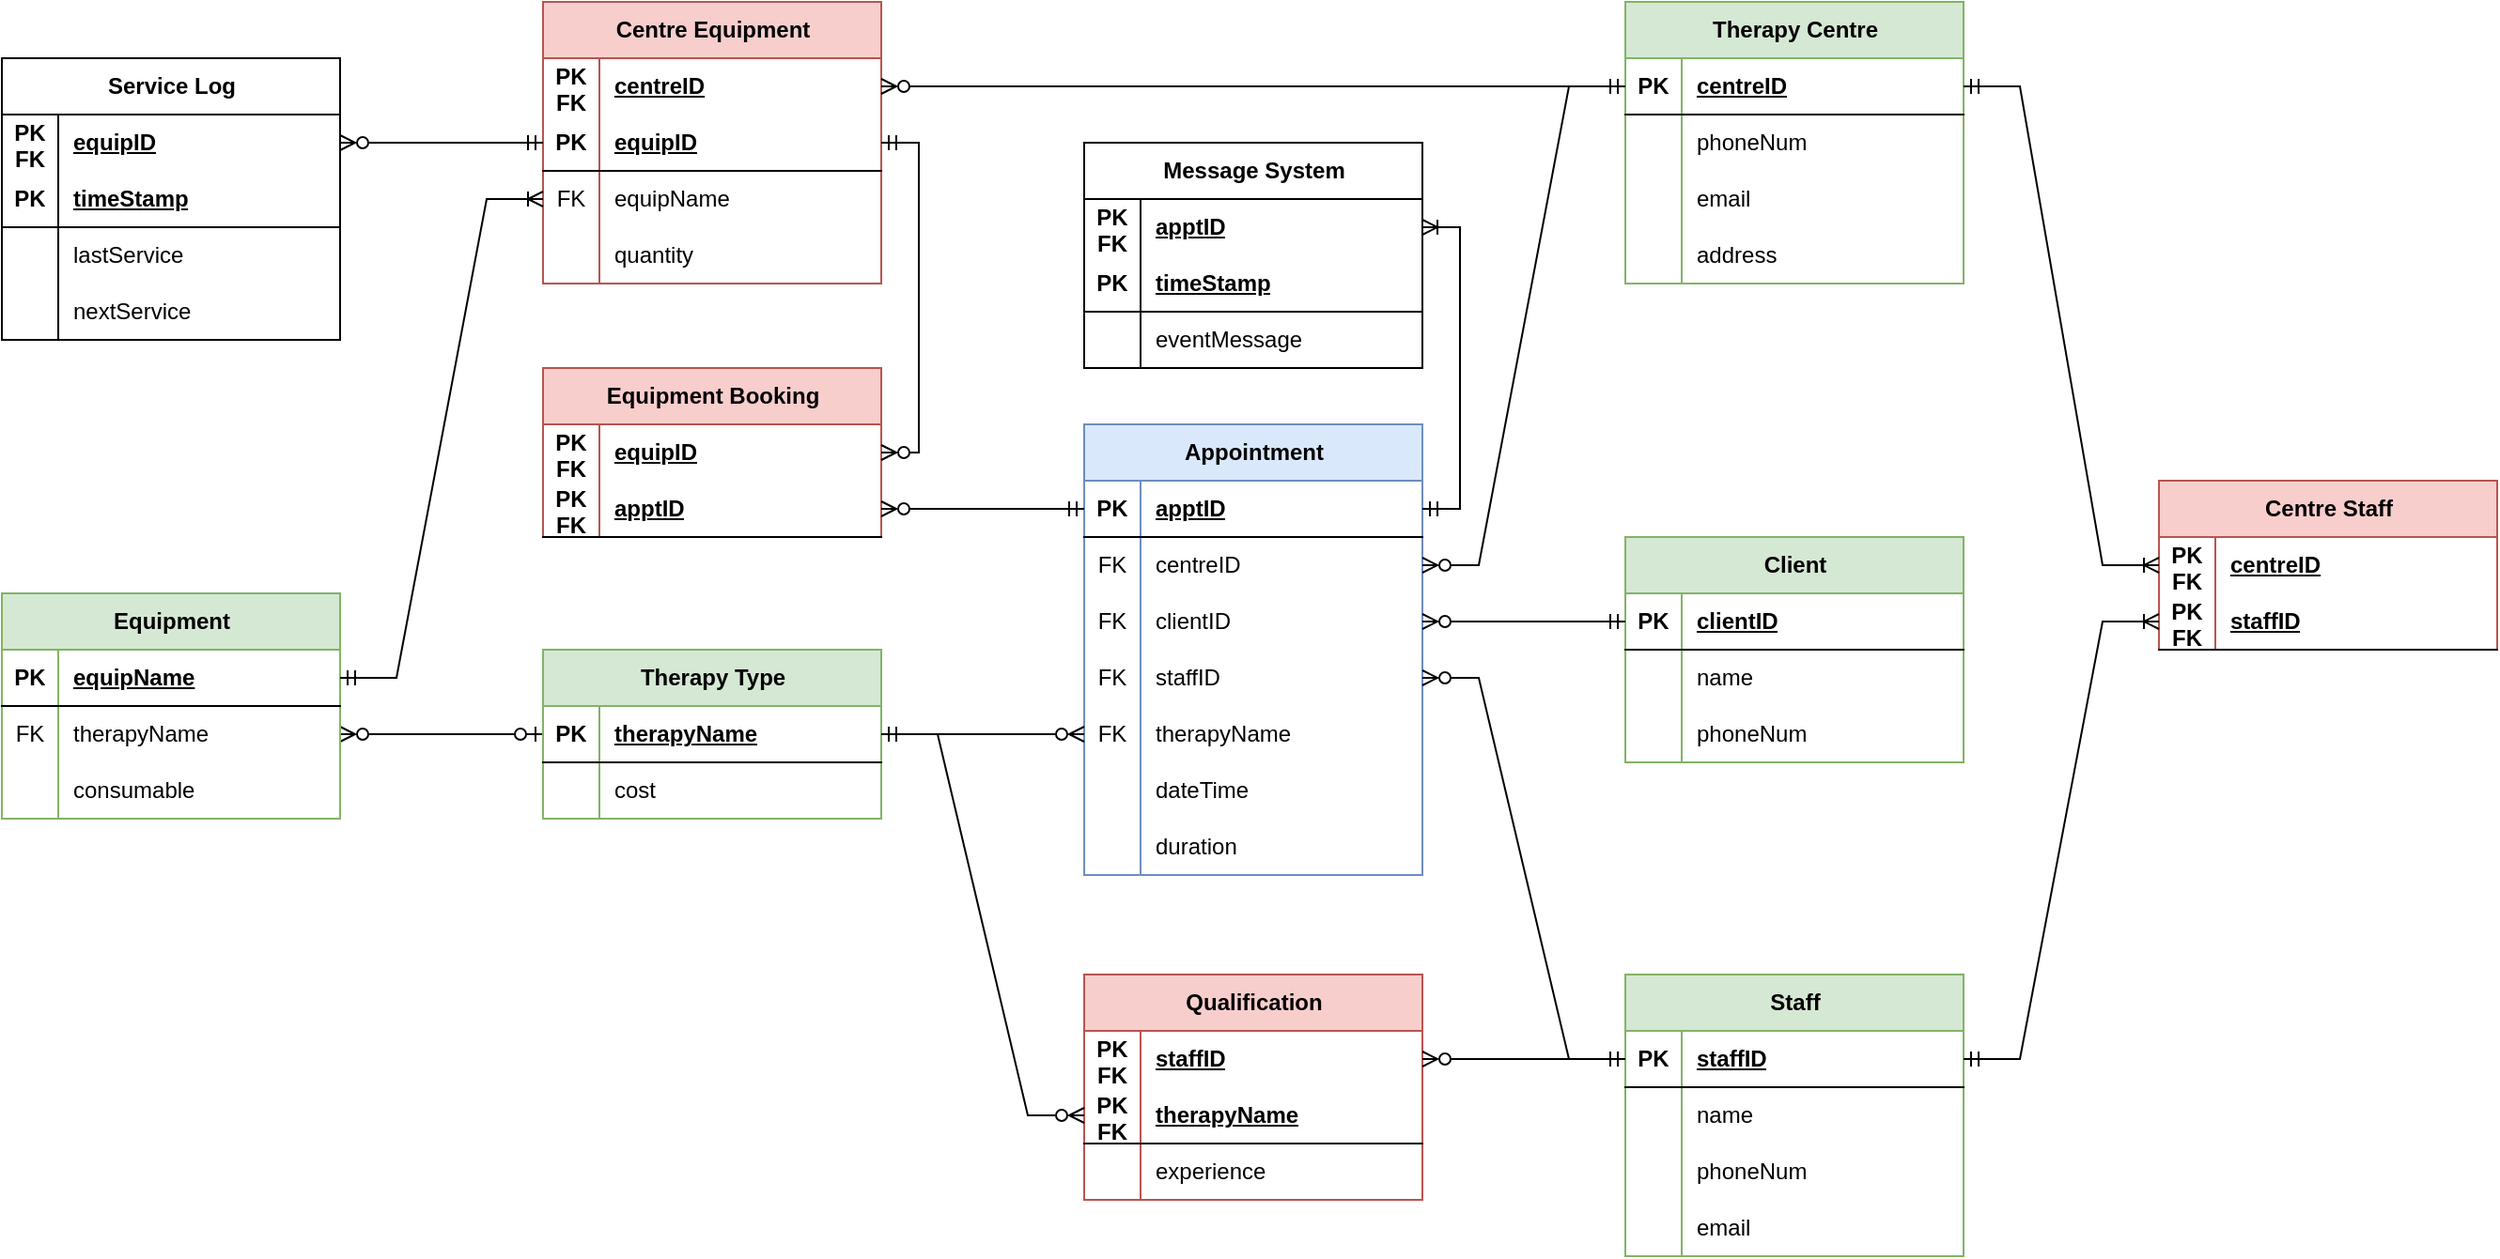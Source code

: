 <mxfile version="24.2.5" type="github">
  <diagram name="Page-1" id="SzYmY_o3JVneql085Cdd">
    <mxGraphModel dx="3156" dy="1548" grid="1" gridSize="36" guides="1" tooltips="1" connect="1" arrows="1" fold="1" page="1" pageScale="1" pageWidth="850" pageHeight="1100" math="0" shadow="0">
      <root>
        <mxCell id="0" />
        <mxCell id="1" parent="0" />
        <mxCell id="EIeVDgx_IAt_xBQd1_0A-1" value="Client" style="shape=table;startSize=30;container=1;collapsible=1;childLayout=tableLayout;fixedRows=1;rowLines=0;fontStyle=1;align=center;resizeLast=1;html=1;fillColor=#d5e8d4;strokeColor=#82b366;" parent="1" vertex="1">
          <mxGeometry x="187" y="396" width="180" height="120" as="geometry" />
        </mxCell>
        <mxCell id="EIeVDgx_IAt_xBQd1_0A-2" value="" style="shape=tableRow;horizontal=0;startSize=0;swimlaneHead=0;swimlaneBody=0;fillColor=none;collapsible=0;dropTarget=0;points=[[0,0.5],[1,0.5]];portConstraint=eastwest;top=0;left=0;right=0;bottom=1;" parent="EIeVDgx_IAt_xBQd1_0A-1" vertex="1">
          <mxGeometry y="30" width="180" height="30" as="geometry" />
        </mxCell>
        <mxCell id="EIeVDgx_IAt_xBQd1_0A-3" value="PK" style="shape=partialRectangle;connectable=0;fillColor=none;top=0;left=0;bottom=0;right=0;fontStyle=1;overflow=hidden;whiteSpace=wrap;html=1;" parent="EIeVDgx_IAt_xBQd1_0A-2" vertex="1">
          <mxGeometry width="30" height="30" as="geometry">
            <mxRectangle width="30" height="30" as="alternateBounds" />
          </mxGeometry>
        </mxCell>
        <mxCell id="EIeVDgx_IAt_xBQd1_0A-4" value="clientID" style="shape=partialRectangle;connectable=0;fillColor=none;top=0;left=0;bottom=0;right=0;align=left;spacingLeft=6;fontStyle=5;overflow=hidden;whiteSpace=wrap;html=1;" parent="EIeVDgx_IAt_xBQd1_0A-2" vertex="1">
          <mxGeometry x="30" width="150" height="30" as="geometry">
            <mxRectangle width="150" height="30" as="alternateBounds" />
          </mxGeometry>
        </mxCell>
        <mxCell id="EIeVDgx_IAt_xBQd1_0A-5" value="" style="shape=tableRow;horizontal=0;startSize=0;swimlaneHead=0;swimlaneBody=0;fillColor=none;collapsible=0;dropTarget=0;points=[[0,0.5],[1,0.5]];portConstraint=eastwest;top=0;left=0;right=0;bottom=0;" parent="EIeVDgx_IAt_xBQd1_0A-1" vertex="1">
          <mxGeometry y="60" width="180" height="30" as="geometry" />
        </mxCell>
        <mxCell id="EIeVDgx_IAt_xBQd1_0A-6" value="" style="shape=partialRectangle;connectable=0;fillColor=none;top=0;left=0;bottom=0;right=0;editable=1;overflow=hidden;whiteSpace=wrap;html=1;" parent="EIeVDgx_IAt_xBQd1_0A-5" vertex="1">
          <mxGeometry width="30" height="30" as="geometry">
            <mxRectangle width="30" height="30" as="alternateBounds" />
          </mxGeometry>
        </mxCell>
        <mxCell id="EIeVDgx_IAt_xBQd1_0A-7" value="name" style="shape=partialRectangle;connectable=0;fillColor=none;top=0;left=0;bottom=0;right=0;align=left;spacingLeft=6;overflow=hidden;whiteSpace=wrap;html=1;" parent="EIeVDgx_IAt_xBQd1_0A-5" vertex="1">
          <mxGeometry x="30" width="150" height="30" as="geometry">
            <mxRectangle width="150" height="30" as="alternateBounds" />
          </mxGeometry>
        </mxCell>
        <mxCell id="EIeVDgx_IAt_xBQd1_0A-8" value="" style="shape=tableRow;horizontal=0;startSize=0;swimlaneHead=0;swimlaneBody=0;fillColor=none;collapsible=0;dropTarget=0;points=[[0,0.5],[1,0.5]];portConstraint=eastwest;top=0;left=0;right=0;bottom=0;" parent="EIeVDgx_IAt_xBQd1_0A-1" vertex="1">
          <mxGeometry y="90" width="180" height="30" as="geometry" />
        </mxCell>
        <mxCell id="EIeVDgx_IAt_xBQd1_0A-9" value="" style="shape=partialRectangle;connectable=0;fillColor=none;top=0;left=0;bottom=0;right=0;editable=1;overflow=hidden;whiteSpace=wrap;html=1;" parent="EIeVDgx_IAt_xBQd1_0A-8" vertex="1">
          <mxGeometry width="30" height="30" as="geometry">
            <mxRectangle width="30" height="30" as="alternateBounds" />
          </mxGeometry>
        </mxCell>
        <mxCell id="EIeVDgx_IAt_xBQd1_0A-10" value="phoneNum" style="shape=partialRectangle;connectable=0;fillColor=none;top=0;left=0;bottom=0;right=0;align=left;spacingLeft=6;overflow=hidden;whiteSpace=wrap;html=1;" parent="EIeVDgx_IAt_xBQd1_0A-8" vertex="1">
          <mxGeometry x="30" width="150" height="30" as="geometry">
            <mxRectangle width="150" height="30" as="alternateBounds" />
          </mxGeometry>
        </mxCell>
        <mxCell id="EIeVDgx_IAt_xBQd1_0A-15" value="Staff" style="shape=table;startSize=30;container=1;collapsible=1;childLayout=tableLayout;fixedRows=1;rowLines=0;fontStyle=1;align=center;resizeLast=1;html=1;fillColor=#d5e8d4;strokeColor=#82b366;" parent="1" vertex="1">
          <mxGeometry x="187" y="629" width="180" height="150" as="geometry" />
        </mxCell>
        <mxCell id="EIeVDgx_IAt_xBQd1_0A-16" value="" style="shape=tableRow;horizontal=0;startSize=0;swimlaneHead=0;swimlaneBody=0;fillColor=none;collapsible=0;dropTarget=0;points=[[0,0.5],[1,0.5]];portConstraint=eastwest;top=0;left=0;right=0;bottom=1;" parent="EIeVDgx_IAt_xBQd1_0A-15" vertex="1">
          <mxGeometry y="30" width="180" height="30" as="geometry" />
        </mxCell>
        <mxCell id="EIeVDgx_IAt_xBQd1_0A-17" value="PK" style="shape=partialRectangle;connectable=0;fillColor=none;top=0;left=0;bottom=0;right=0;fontStyle=1;overflow=hidden;whiteSpace=wrap;html=1;" parent="EIeVDgx_IAt_xBQd1_0A-16" vertex="1">
          <mxGeometry width="30" height="30" as="geometry">
            <mxRectangle width="30" height="30" as="alternateBounds" />
          </mxGeometry>
        </mxCell>
        <mxCell id="EIeVDgx_IAt_xBQd1_0A-18" value="staffID" style="shape=partialRectangle;connectable=0;fillColor=none;top=0;left=0;bottom=0;right=0;align=left;spacingLeft=6;fontStyle=5;overflow=hidden;whiteSpace=wrap;html=1;" parent="EIeVDgx_IAt_xBQd1_0A-16" vertex="1">
          <mxGeometry x="30" width="150" height="30" as="geometry">
            <mxRectangle width="150" height="30" as="alternateBounds" />
          </mxGeometry>
        </mxCell>
        <mxCell id="EIeVDgx_IAt_xBQd1_0A-25" value="" style="shape=tableRow;horizontal=0;startSize=0;swimlaneHead=0;swimlaneBody=0;fillColor=none;collapsible=0;dropTarget=0;points=[[0,0.5],[1,0.5]];portConstraint=eastwest;top=0;left=0;right=0;bottom=0;" parent="EIeVDgx_IAt_xBQd1_0A-15" vertex="1">
          <mxGeometry y="60" width="180" height="30" as="geometry" />
        </mxCell>
        <mxCell id="EIeVDgx_IAt_xBQd1_0A-26" value="" style="shape=partialRectangle;connectable=0;fillColor=none;top=0;left=0;bottom=0;right=0;editable=1;overflow=hidden;whiteSpace=wrap;html=1;" parent="EIeVDgx_IAt_xBQd1_0A-25" vertex="1">
          <mxGeometry width="30" height="30" as="geometry">
            <mxRectangle width="30" height="30" as="alternateBounds" />
          </mxGeometry>
        </mxCell>
        <mxCell id="EIeVDgx_IAt_xBQd1_0A-27" value="name" style="shape=partialRectangle;connectable=0;fillColor=none;top=0;left=0;bottom=0;right=0;align=left;spacingLeft=6;overflow=hidden;whiteSpace=wrap;html=1;" parent="EIeVDgx_IAt_xBQd1_0A-25" vertex="1">
          <mxGeometry x="30" width="150" height="30" as="geometry">
            <mxRectangle width="150" height="30" as="alternateBounds" />
          </mxGeometry>
        </mxCell>
        <mxCell id="EIeVDgx_IAt_xBQd1_0A-22" value="" style="shape=tableRow;horizontal=0;startSize=0;swimlaneHead=0;swimlaneBody=0;fillColor=none;collapsible=0;dropTarget=0;points=[[0,0.5],[1,0.5]];portConstraint=eastwest;top=0;left=0;right=0;bottom=0;" parent="EIeVDgx_IAt_xBQd1_0A-15" vertex="1">
          <mxGeometry y="90" width="180" height="30" as="geometry" />
        </mxCell>
        <mxCell id="EIeVDgx_IAt_xBQd1_0A-23" value="" style="shape=partialRectangle;connectable=0;fillColor=none;top=0;left=0;bottom=0;right=0;editable=1;overflow=hidden;whiteSpace=wrap;html=1;" parent="EIeVDgx_IAt_xBQd1_0A-22" vertex="1">
          <mxGeometry width="30" height="30" as="geometry">
            <mxRectangle width="30" height="30" as="alternateBounds" />
          </mxGeometry>
        </mxCell>
        <mxCell id="EIeVDgx_IAt_xBQd1_0A-24" value="phoneNum" style="shape=partialRectangle;connectable=0;fillColor=none;top=0;left=0;bottom=0;right=0;align=left;spacingLeft=6;overflow=hidden;whiteSpace=wrap;html=1;" parent="EIeVDgx_IAt_xBQd1_0A-22" vertex="1">
          <mxGeometry x="30" width="150" height="30" as="geometry">
            <mxRectangle width="150" height="30" as="alternateBounds" />
          </mxGeometry>
        </mxCell>
        <mxCell id="WJDxMMQlA6th05D_4j9t-4" value="" style="shape=tableRow;horizontal=0;startSize=0;swimlaneHead=0;swimlaneBody=0;fillColor=none;collapsible=0;dropTarget=0;points=[[0,0.5],[1,0.5]];portConstraint=eastwest;top=0;left=0;right=0;bottom=0;" vertex="1" parent="EIeVDgx_IAt_xBQd1_0A-15">
          <mxGeometry y="120" width="180" height="30" as="geometry" />
        </mxCell>
        <mxCell id="WJDxMMQlA6th05D_4j9t-5" value="" style="shape=partialRectangle;connectable=0;fillColor=none;top=0;left=0;bottom=0;right=0;editable=1;overflow=hidden;whiteSpace=wrap;html=1;" vertex="1" parent="WJDxMMQlA6th05D_4j9t-4">
          <mxGeometry width="30" height="30" as="geometry">
            <mxRectangle width="30" height="30" as="alternateBounds" />
          </mxGeometry>
        </mxCell>
        <mxCell id="WJDxMMQlA6th05D_4j9t-6" value="email" style="shape=partialRectangle;connectable=0;fillColor=none;top=0;left=0;bottom=0;right=0;align=left;spacingLeft=6;overflow=hidden;whiteSpace=wrap;html=1;" vertex="1" parent="WJDxMMQlA6th05D_4j9t-4">
          <mxGeometry x="30" width="150" height="30" as="geometry">
            <mxRectangle width="150" height="30" as="alternateBounds" />
          </mxGeometry>
        </mxCell>
        <mxCell id="EIeVDgx_IAt_xBQd1_0A-28" value="Therapy Centre" style="shape=table;startSize=30;container=1;collapsible=1;childLayout=tableLayout;fixedRows=1;rowLines=0;fontStyle=1;align=center;resizeLast=1;html=1;fillColor=#d5e8d4;strokeColor=#82b366;" parent="1" vertex="1">
          <mxGeometry x="187" y="111" width="180" height="150" as="geometry" />
        </mxCell>
        <mxCell id="EIeVDgx_IAt_xBQd1_0A-29" value="" style="shape=tableRow;horizontal=0;startSize=0;swimlaneHead=0;swimlaneBody=0;fillColor=none;collapsible=0;dropTarget=0;points=[[0,0.5],[1,0.5]];portConstraint=eastwest;top=0;left=0;right=0;bottom=1;" parent="EIeVDgx_IAt_xBQd1_0A-28" vertex="1">
          <mxGeometry y="30" width="180" height="30" as="geometry" />
        </mxCell>
        <mxCell id="EIeVDgx_IAt_xBQd1_0A-30" value="PK" style="shape=partialRectangle;connectable=0;fillColor=none;top=0;left=0;bottom=0;right=0;fontStyle=1;overflow=hidden;whiteSpace=wrap;html=1;" parent="EIeVDgx_IAt_xBQd1_0A-29" vertex="1">
          <mxGeometry width="30" height="30" as="geometry">
            <mxRectangle width="30" height="30" as="alternateBounds" />
          </mxGeometry>
        </mxCell>
        <mxCell id="EIeVDgx_IAt_xBQd1_0A-31" value="centreID" style="shape=partialRectangle;connectable=0;fillColor=none;top=0;left=0;bottom=0;right=0;align=left;spacingLeft=6;fontStyle=5;overflow=hidden;whiteSpace=wrap;html=1;" parent="EIeVDgx_IAt_xBQd1_0A-29" vertex="1">
          <mxGeometry x="30" width="150" height="30" as="geometry">
            <mxRectangle width="150" height="30" as="alternateBounds" />
          </mxGeometry>
        </mxCell>
        <mxCell id="EIeVDgx_IAt_xBQd1_0A-35" value="" style="shape=tableRow;horizontal=0;startSize=0;swimlaneHead=0;swimlaneBody=0;fillColor=none;collapsible=0;dropTarget=0;points=[[0,0.5],[1,0.5]];portConstraint=eastwest;top=0;left=0;right=0;bottom=0;" parent="EIeVDgx_IAt_xBQd1_0A-28" vertex="1">
          <mxGeometry y="60" width="180" height="30" as="geometry" />
        </mxCell>
        <mxCell id="EIeVDgx_IAt_xBQd1_0A-36" value="" style="shape=partialRectangle;connectable=0;fillColor=none;top=0;left=0;bottom=0;right=0;editable=1;overflow=hidden;whiteSpace=wrap;html=1;" parent="EIeVDgx_IAt_xBQd1_0A-35" vertex="1">
          <mxGeometry width="30" height="30" as="geometry">
            <mxRectangle width="30" height="30" as="alternateBounds" />
          </mxGeometry>
        </mxCell>
        <mxCell id="EIeVDgx_IAt_xBQd1_0A-37" value="phoneNum" style="shape=partialRectangle;connectable=0;fillColor=none;top=0;left=0;bottom=0;right=0;align=left;spacingLeft=6;overflow=hidden;whiteSpace=wrap;html=1;" parent="EIeVDgx_IAt_xBQd1_0A-35" vertex="1">
          <mxGeometry x="30" width="150" height="30" as="geometry">
            <mxRectangle width="150" height="30" as="alternateBounds" />
          </mxGeometry>
        </mxCell>
        <mxCell id="pg8Wm6lZRvaT1l2Cp9-K-2" value="" style="shape=tableRow;horizontal=0;startSize=0;swimlaneHead=0;swimlaneBody=0;fillColor=none;collapsible=0;dropTarget=0;points=[[0,0.5],[1,0.5]];portConstraint=eastwest;top=0;left=0;right=0;bottom=0;" parent="EIeVDgx_IAt_xBQd1_0A-28" vertex="1">
          <mxGeometry y="90" width="180" height="30" as="geometry" />
        </mxCell>
        <mxCell id="pg8Wm6lZRvaT1l2Cp9-K-3" value="" style="shape=partialRectangle;connectable=0;fillColor=none;top=0;left=0;bottom=0;right=0;editable=1;overflow=hidden;whiteSpace=wrap;html=1;" parent="pg8Wm6lZRvaT1l2Cp9-K-2" vertex="1">
          <mxGeometry width="30" height="30" as="geometry">
            <mxRectangle width="30" height="30" as="alternateBounds" />
          </mxGeometry>
        </mxCell>
        <mxCell id="pg8Wm6lZRvaT1l2Cp9-K-4" value="email" style="shape=partialRectangle;connectable=0;fillColor=none;top=0;left=0;bottom=0;right=0;align=left;spacingLeft=6;overflow=hidden;whiteSpace=wrap;html=1;" parent="pg8Wm6lZRvaT1l2Cp9-K-2" vertex="1">
          <mxGeometry x="30" width="150" height="30" as="geometry">
            <mxRectangle width="150" height="30" as="alternateBounds" />
          </mxGeometry>
        </mxCell>
        <mxCell id="pg8Wm6lZRvaT1l2Cp9-K-5" value="" style="shape=tableRow;horizontal=0;startSize=0;swimlaneHead=0;swimlaneBody=0;fillColor=none;collapsible=0;dropTarget=0;points=[[0,0.5],[1,0.5]];portConstraint=eastwest;top=0;left=0;right=0;bottom=0;" parent="EIeVDgx_IAt_xBQd1_0A-28" vertex="1">
          <mxGeometry y="120" width="180" height="30" as="geometry" />
        </mxCell>
        <mxCell id="pg8Wm6lZRvaT1l2Cp9-K-6" value="" style="shape=partialRectangle;connectable=0;fillColor=none;top=0;left=0;bottom=0;right=0;editable=1;overflow=hidden;whiteSpace=wrap;html=1;" parent="pg8Wm6lZRvaT1l2Cp9-K-5" vertex="1">
          <mxGeometry width="30" height="30" as="geometry">
            <mxRectangle width="30" height="30" as="alternateBounds" />
          </mxGeometry>
        </mxCell>
        <mxCell id="pg8Wm6lZRvaT1l2Cp9-K-7" value="address" style="shape=partialRectangle;connectable=0;fillColor=none;top=0;left=0;bottom=0;right=0;align=left;spacingLeft=6;overflow=hidden;whiteSpace=wrap;html=1;" parent="pg8Wm6lZRvaT1l2Cp9-K-5" vertex="1">
          <mxGeometry x="30" width="150" height="30" as="geometry">
            <mxRectangle width="150" height="30" as="alternateBounds" />
          </mxGeometry>
        </mxCell>
        <mxCell id="EIeVDgx_IAt_xBQd1_0A-197" style="edgeStyle=orthogonalEdgeStyle;rounded=0;orthogonalLoop=1;jettySize=auto;html=1;exitX=0;exitY=0.5;exitDx=0;exitDy=0;startArrow=ERzeroToOne;startFill=0;endArrow=ERzeroToMany;endFill=0;entryX=1;entryY=0.5;entryDx=0;entryDy=0;movable=1;resizable=1;rotatable=1;deletable=1;editable=1;locked=0;connectable=1;" parent="1" source="EIeVDgx_IAt_xBQd1_0A-54" target="EIeVDgx_IAt_xBQd1_0A-166" edge="1">
          <mxGeometry relative="1" as="geometry">
            <mxPoint x="-822" y="870" as="targetPoint" />
          </mxGeometry>
        </mxCell>
        <mxCell id="EIeVDgx_IAt_xBQd1_0A-54" value="Therapy Type" style="shape=table;startSize=30;container=1;collapsible=1;childLayout=tableLayout;fixedRows=1;rowLines=0;fontStyle=1;align=center;resizeLast=1;html=1;fillColor=#d5e8d4;strokeColor=#82b366;" parent="1" vertex="1">
          <mxGeometry x="-389" y="456" width="180" height="90" as="geometry" />
        </mxCell>
        <mxCell id="EIeVDgx_IAt_xBQd1_0A-55" value="" style="shape=tableRow;horizontal=0;startSize=0;swimlaneHead=0;swimlaneBody=0;fillColor=none;collapsible=0;dropTarget=0;points=[[0,0.5],[1,0.5]];portConstraint=eastwest;top=0;left=0;right=0;bottom=1;" parent="EIeVDgx_IAt_xBQd1_0A-54" vertex="1">
          <mxGeometry y="30" width="180" height="30" as="geometry" />
        </mxCell>
        <mxCell id="EIeVDgx_IAt_xBQd1_0A-56" value="PK" style="shape=partialRectangle;connectable=0;fillColor=none;top=0;left=0;bottom=0;right=0;fontStyle=1;overflow=hidden;whiteSpace=wrap;html=1;" parent="EIeVDgx_IAt_xBQd1_0A-55" vertex="1">
          <mxGeometry width="30" height="30" as="geometry">
            <mxRectangle width="30" height="30" as="alternateBounds" />
          </mxGeometry>
        </mxCell>
        <mxCell id="EIeVDgx_IAt_xBQd1_0A-57" value="therapyName" style="shape=partialRectangle;connectable=0;fillColor=none;top=0;left=0;bottom=0;right=0;align=left;spacingLeft=6;fontStyle=5;overflow=hidden;whiteSpace=wrap;html=1;" parent="EIeVDgx_IAt_xBQd1_0A-55" vertex="1">
          <mxGeometry x="30" width="150" height="30" as="geometry">
            <mxRectangle width="150" height="30" as="alternateBounds" />
          </mxGeometry>
        </mxCell>
        <mxCell id="EIeVDgx_IAt_xBQd1_0A-58" value="" style="shape=tableRow;horizontal=0;startSize=0;swimlaneHead=0;swimlaneBody=0;fillColor=none;collapsible=0;dropTarget=0;points=[[0,0.5],[1,0.5]];portConstraint=eastwest;top=0;left=0;right=0;bottom=0;" parent="EIeVDgx_IAt_xBQd1_0A-54" vertex="1">
          <mxGeometry y="60" width="180" height="30" as="geometry" />
        </mxCell>
        <mxCell id="EIeVDgx_IAt_xBQd1_0A-59" value="" style="shape=partialRectangle;connectable=0;fillColor=none;top=0;left=0;bottom=0;right=0;editable=1;overflow=hidden;whiteSpace=wrap;html=1;" parent="EIeVDgx_IAt_xBQd1_0A-58" vertex="1">
          <mxGeometry width="30" height="30" as="geometry">
            <mxRectangle width="30" height="30" as="alternateBounds" />
          </mxGeometry>
        </mxCell>
        <mxCell id="EIeVDgx_IAt_xBQd1_0A-60" value="cost" style="shape=partialRectangle;connectable=0;fillColor=none;top=0;left=0;bottom=0;right=0;align=left;spacingLeft=6;overflow=hidden;whiteSpace=wrap;html=1;" parent="EIeVDgx_IAt_xBQd1_0A-58" vertex="1">
          <mxGeometry x="30" width="150" height="30" as="geometry">
            <mxRectangle width="150" height="30" as="alternateBounds" />
          </mxGeometry>
        </mxCell>
        <mxCell id="EIeVDgx_IAt_xBQd1_0A-67" value="Appointment" style="shape=table;startSize=30;container=1;collapsible=1;childLayout=tableLayout;fixedRows=1;rowLines=0;fontStyle=1;align=center;resizeLast=1;html=1;fillColor=#dae8fc;strokeColor=#6c8ebf;" parent="1" vertex="1">
          <mxGeometry x="-101" y="336" width="180" height="240" as="geometry" />
        </mxCell>
        <mxCell id="EIeVDgx_IAt_xBQd1_0A-68" value="" style="shape=tableRow;horizontal=0;startSize=0;swimlaneHead=0;swimlaneBody=0;fillColor=none;collapsible=0;dropTarget=0;points=[[0,0.5],[1,0.5]];portConstraint=eastwest;top=0;left=0;right=0;bottom=1;" parent="EIeVDgx_IAt_xBQd1_0A-67" vertex="1">
          <mxGeometry y="30" width="180" height="30" as="geometry" />
        </mxCell>
        <mxCell id="EIeVDgx_IAt_xBQd1_0A-69" value="PK" style="shape=partialRectangle;connectable=0;fillColor=none;top=0;left=0;bottom=0;right=0;fontStyle=1;overflow=hidden;whiteSpace=wrap;html=1;" parent="EIeVDgx_IAt_xBQd1_0A-68" vertex="1">
          <mxGeometry width="30" height="30" as="geometry">
            <mxRectangle width="30" height="30" as="alternateBounds" />
          </mxGeometry>
        </mxCell>
        <mxCell id="EIeVDgx_IAt_xBQd1_0A-70" value="apptID" style="shape=partialRectangle;connectable=0;fillColor=none;top=0;left=0;bottom=0;right=0;align=left;spacingLeft=6;fontStyle=5;overflow=hidden;whiteSpace=wrap;html=1;" parent="EIeVDgx_IAt_xBQd1_0A-68" vertex="1">
          <mxGeometry x="30" width="150" height="30" as="geometry">
            <mxRectangle width="150" height="30" as="alternateBounds" />
          </mxGeometry>
        </mxCell>
        <mxCell id="EIeVDgx_IAt_xBQd1_0A-190" value="" style="shape=tableRow;horizontal=0;startSize=0;swimlaneHead=0;swimlaneBody=0;fillColor=none;collapsible=0;dropTarget=0;points=[[0,0.5],[1,0.5]];portConstraint=eastwest;top=0;left=0;right=0;bottom=0;" parent="EIeVDgx_IAt_xBQd1_0A-67" vertex="1">
          <mxGeometry y="60" width="180" height="30" as="geometry" />
        </mxCell>
        <mxCell id="EIeVDgx_IAt_xBQd1_0A-191" value="FK" style="shape=partialRectangle;connectable=0;fillColor=none;top=0;left=0;bottom=0;right=0;editable=1;overflow=hidden;whiteSpace=wrap;html=1;" parent="EIeVDgx_IAt_xBQd1_0A-190" vertex="1">
          <mxGeometry width="30" height="30" as="geometry">
            <mxRectangle width="30" height="30" as="alternateBounds" />
          </mxGeometry>
        </mxCell>
        <mxCell id="EIeVDgx_IAt_xBQd1_0A-192" value="centreID" style="shape=partialRectangle;connectable=0;fillColor=none;top=0;left=0;bottom=0;right=0;align=left;spacingLeft=6;overflow=hidden;whiteSpace=wrap;html=1;" parent="EIeVDgx_IAt_xBQd1_0A-190" vertex="1">
          <mxGeometry x="30" width="150" height="30" as="geometry">
            <mxRectangle width="150" height="30" as="alternateBounds" />
          </mxGeometry>
        </mxCell>
        <mxCell id="EIeVDgx_IAt_xBQd1_0A-187" value="" style="shape=tableRow;horizontal=0;startSize=0;swimlaneHead=0;swimlaneBody=0;fillColor=none;collapsible=0;dropTarget=0;points=[[0,0.5],[1,0.5]];portConstraint=eastwest;top=0;left=0;right=0;bottom=0;" parent="EIeVDgx_IAt_xBQd1_0A-67" vertex="1">
          <mxGeometry y="90" width="180" height="30" as="geometry" />
        </mxCell>
        <mxCell id="EIeVDgx_IAt_xBQd1_0A-188" value="FK" style="shape=partialRectangle;connectable=0;fillColor=none;top=0;left=0;bottom=0;right=0;editable=1;overflow=hidden;whiteSpace=wrap;html=1;" parent="EIeVDgx_IAt_xBQd1_0A-187" vertex="1">
          <mxGeometry width="30" height="30" as="geometry">
            <mxRectangle width="30" height="30" as="alternateBounds" />
          </mxGeometry>
        </mxCell>
        <mxCell id="EIeVDgx_IAt_xBQd1_0A-189" value="clientID" style="shape=partialRectangle;connectable=0;fillColor=none;top=0;left=0;bottom=0;right=0;align=left;spacingLeft=6;overflow=hidden;whiteSpace=wrap;html=1;" parent="EIeVDgx_IAt_xBQd1_0A-187" vertex="1">
          <mxGeometry x="30" width="150" height="30" as="geometry">
            <mxRectangle width="150" height="30" as="alternateBounds" />
          </mxGeometry>
        </mxCell>
        <mxCell id="EIeVDgx_IAt_xBQd1_0A-71" value="" style="shape=tableRow;horizontal=0;startSize=0;swimlaneHead=0;swimlaneBody=0;fillColor=none;collapsible=0;dropTarget=0;points=[[0,0.5],[1,0.5]];portConstraint=eastwest;top=0;left=0;right=0;bottom=0;" parent="EIeVDgx_IAt_xBQd1_0A-67" vertex="1">
          <mxGeometry y="120" width="180" height="30" as="geometry" />
        </mxCell>
        <mxCell id="EIeVDgx_IAt_xBQd1_0A-72" value="FK" style="shape=partialRectangle;connectable=0;fillColor=none;top=0;left=0;bottom=0;right=0;editable=1;overflow=hidden;whiteSpace=wrap;html=1;" parent="EIeVDgx_IAt_xBQd1_0A-71" vertex="1">
          <mxGeometry width="30" height="30" as="geometry">
            <mxRectangle width="30" height="30" as="alternateBounds" />
          </mxGeometry>
        </mxCell>
        <mxCell id="EIeVDgx_IAt_xBQd1_0A-73" value="staffID" style="shape=partialRectangle;connectable=0;fillColor=none;top=0;left=0;bottom=0;right=0;align=left;spacingLeft=6;overflow=hidden;whiteSpace=wrap;html=1;" parent="EIeVDgx_IAt_xBQd1_0A-71" vertex="1">
          <mxGeometry x="30" width="150" height="30" as="geometry">
            <mxRectangle width="150" height="30" as="alternateBounds" />
          </mxGeometry>
        </mxCell>
        <mxCell id="EIeVDgx_IAt_xBQd1_0A-74" value="" style="shape=tableRow;horizontal=0;startSize=0;swimlaneHead=0;swimlaneBody=0;fillColor=none;collapsible=0;dropTarget=0;points=[[0,0.5],[1,0.5]];portConstraint=eastwest;top=0;left=0;right=0;bottom=0;" parent="EIeVDgx_IAt_xBQd1_0A-67" vertex="1">
          <mxGeometry y="150" width="180" height="30" as="geometry" />
        </mxCell>
        <mxCell id="EIeVDgx_IAt_xBQd1_0A-75" value="FK" style="shape=partialRectangle;connectable=0;fillColor=none;top=0;left=0;bottom=0;right=0;editable=1;overflow=hidden;whiteSpace=wrap;html=1;" parent="EIeVDgx_IAt_xBQd1_0A-74" vertex="1">
          <mxGeometry width="30" height="30" as="geometry">
            <mxRectangle width="30" height="30" as="alternateBounds" />
          </mxGeometry>
        </mxCell>
        <mxCell id="EIeVDgx_IAt_xBQd1_0A-76" value="therapyName" style="shape=partialRectangle;connectable=0;fillColor=none;top=0;left=0;bottom=0;right=0;align=left;spacingLeft=6;overflow=hidden;whiteSpace=wrap;html=1;" parent="EIeVDgx_IAt_xBQd1_0A-74" vertex="1">
          <mxGeometry x="30" width="150" height="30" as="geometry">
            <mxRectangle width="150" height="30" as="alternateBounds" />
          </mxGeometry>
        </mxCell>
        <mxCell id="EIeVDgx_IAt_xBQd1_0A-184" value="" style="shape=tableRow;horizontal=0;startSize=0;swimlaneHead=0;swimlaneBody=0;fillColor=none;collapsible=0;dropTarget=0;points=[[0,0.5],[1,0.5]];portConstraint=eastwest;top=0;left=0;right=0;bottom=0;" parent="EIeVDgx_IAt_xBQd1_0A-67" vertex="1">
          <mxGeometry y="180" width="180" height="30" as="geometry" />
        </mxCell>
        <mxCell id="EIeVDgx_IAt_xBQd1_0A-185" value="" style="shape=partialRectangle;connectable=0;fillColor=none;top=0;left=0;bottom=0;right=0;editable=1;overflow=hidden;whiteSpace=wrap;html=1;" parent="EIeVDgx_IAt_xBQd1_0A-184" vertex="1">
          <mxGeometry width="30" height="30" as="geometry">
            <mxRectangle width="30" height="30" as="alternateBounds" />
          </mxGeometry>
        </mxCell>
        <mxCell id="EIeVDgx_IAt_xBQd1_0A-186" value="dateTime" style="shape=partialRectangle;connectable=0;fillColor=none;top=0;left=0;bottom=0;right=0;align=left;spacingLeft=6;overflow=hidden;whiteSpace=wrap;html=1;" parent="EIeVDgx_IAt_xBQd1_0A-184" vertex="1">
          <mxGeometry x="30" width="150" height="30" as="geometry">
            <mxRectangle width="150" height="30" as="alternateBounds" />
          </mxGeometry>
        </mxCell>
        <mxCell id="pg8Wm6lZRvaT1l2Cp9-K-21" value="" style="shape=tableRow;horizontal=0;startSize=0;swimlaneHead=0;swimlaneBody=0;fillColor=none;collapsible=0;dropTarget=0;points=[[0,0.5],[1,0.5]];portConstraint=eastwest;top=0;left=0;right=0;bottom=0;" parent="EIeVDgx_IAt_xBQd1_0A-67" vertex="1">
          <mxGeometry y="210" width="180" height="30" as="geometry" />
        </mxCell>
        <mxCell id="pg8Wm6lZRvaT1l2Cp9-K-22" value="" style="shape=partialRectangle;connectable=0;fillColor=none;top=0;left=0;bottom=0;right=0;editable=1;overflow=hidden;whiteSpace=wrap;html=1;" parent="pg8Wm6lZRvaT1l2Cp9-K-21" vertex="1">
          <mxGeometry width="30" height="30" as="geometry">
            <mxRectangle width="30" height="30" as="alternateBounds" />
          </mxGeometry>
        </mxCell>
        <mxCell id="pg8Wm6lZRvaT1l2Cp9-K-23" value="duration" style="shape=partialRectangle;connectable=0;fillColor=none;top=0;left=0;bottom=0;right=0;align=left;spacingLeft=6;overflow=hidden;whiteSpace=wrap;html=1;" parent="pg8Wm6lZRvaT1l2Cp9-K-21" vertex="1">
          <mxGeometry x="30" width="150" height="30" as="geometry">
            <mxRectangle width="150" height="30" as="alternateBounds" />
          </mxGeometry>
        </mxCell>
        <mxCell id="EIeVDgx_IAt_xBQd1_0A-93" value="Centre Staff" style="shape=table;startSize=30;container=1;collapsible=1;childLayout=tableLayout;fixedRows=1;rowLines=0;fontStyle=1;align=center;resizeLast=1;html=1;fillColor=#f8cecc;strokeColor=#b85450;" parent="1" vertex="1">
          <mxGeometry x="471" y="366" width="180" height="90" as="geometry" />
        </mxCell>
        <mxCell id="EIeVDgx_IAt_xBQd1_0A-106" value="" style="shape=tableRow;horizontal=0;startSize=0;swimlaneHead=0;swimlaneBody=0;fillColor=none;collapsible=0;dropTarget=0;points=[[0,0.5],[1,0.5]];portConstraint=eastwest;top=0;left=0;right=0;bottom=0;" parent="EIeVDgx_IAt_xBQd1_0A-93" vertex="1">
          <mxGeometry y="30" width="180" height="30" as="geometry" />
        </mxCell>
        <mxCell id="EIeVDgx_IAt_xBQd1_0A-107" value="PK FK" style="shape=partialRectangle;connectable=0;fillColor=none;top=0;left=0;bottom=0;right=0;fontStyle=1;overflow=hidden;whiteSpace=wrap;html=1;" parent="EIeVDgx_IAt_xBQd1_0A-106" vertex="1">
          <mxGeometry width="30" height="30" as="geometry">
            <mxRectangle width="30" height="30" as="alternateBounds" />
          </mxGeometry>
        </mxCell>
        <mxCell id="EIeVDgx_IAt_xBQd1_0A-108" value="centreID" style="shape=partialRectangle;connectable=0;fillColor=none;top=0;left=0;bottom=0;right=0;align=left;spacingLeft=6;fontStyle=5;overflow=hidden;whiteSpace=wrap;html=1;" parent="EIeVDgx_IAt_xBQd1_0A-106" vertex="1">
          <mxGeometry x="30" width="150" height="30" as="geometry">
            <mxRectangle width="150" height="30" as="alternateBounds" />
          </mxGeometry>
        </mxCell>
        <mxCell id="EIeVDgx_IAt_xBQd1_0A-94" value="" style="shape=tableRow;horizontal=0;startSize=0;swimlaneHead=0;swimlaneBody=0;fillColor=none;collapsible=0;dropTarget=0;points=[[0,0.5],[1,0.5]];portConstraint=eastwest;top=0;left=0;right=0;bottom=1;" parent="EIeVDgx_IAt_xBQd1_0A-93" vertex="1">
          <mxGeometry y="60" width="180" height="30" as="geometry" />
        </mxCell>
        <mxCell id="EIeVDgx_IAt_xBQd1_0A-95" value="PK FK" style="shape=partialRectangle;connectable=0;fillColor=none;top=0;left=0;bottom=0;right=0;fontStyle=1;overflow=hidden;whiteSpace=wrap;html=1;" parent="EIeVDgx_IAt_xBQd1_0A-94" vertex="1">
          <mxGeometry width="30" height="30" as="geometry">
            <mxRectangle width="30" height="30" as="alternateBounds" />
          </mxGeometry>
        </mxCell>
        <mxCell id="EIeVDgx_IAt_xBQd1_0A-96" value="staffID" style="shape=partialRectangle;connectable=0;fillColor=none;top=0;left=0;bottom=0;right=0;align=left;spacingLeft=6;fontStyle=5;overflow=hidden;whiteSpace=wrap;html=1;" parent="EIeVDgx_IAt_xBQd1_0A-94" vertex="1">
          <mxGeometry x="30" width="150" height="30" as="geometry">
            <mxRectangle width="150" height="30" as="alternateBounds" />
          </mxGeometry>
        </mxCell>
        <mxCell id="EIeVDgx_IAt_xBQd1_0A-109" style="edgeStyle=entityRelationEdgeStyle;rounded=0;orthogonalLoop=1;jettySize=auto;html=1;exitX=1;exitY=0.5;exitDx=0;exitDy=0;entryX=0;entryY=0.5;entryDx=0;entryDy=0;startArrow=ERmandOne;startFill=0;endArrow=ERoneToMany;endFill=0;" parent="1" source="EIeVDgx_IAt_xBQd1_0A-16" target="EIeVDgx_IAt_xBQd1_0A-94" edge="1">
          <mxGeometry relative="1" as="geometry" />
        </mxCell>
        <mxCell id="EIeVDgx_IAt_xBQd1_0A-110" style="edgeStyle=entityRelationEdgeStyle;rounded=0;orthogonalLoop=1;jettySize=auto;html=1;exitX=1;exitY=0.5;exitDx=0;exitDy=0;entryX=0;entryY=0.5;entryDx=0;entryDy=0;endArrow=ERoneToMany;endFill=0;startArrow=ERmandOne;startFill=0;" parent="1" source="EIeVDgx_IAt_xBQd1_0A-29" target="EIeVDgx_IAt_xBQd1_0A-106" edge="1">
          <mxGeometry relative="1" as="geometry" />
        </mxCell>
        <mxCell id="EIeVDgx_IAt_xBQd1_0A-111" style="edgeStyle=entityRelationEdgeStyle;rounded=0;orthogonalLoop=1;jettySize=auto;html=1;exitX=1;exitY=0.5;exitDx=0;exitDy=0;entryX=0;entryY=0.5;entryDx=0;entryDy=0;endArrow=ERzeroToMany;endFill=0;startArrow=ERmandOne;startFill=0;" parent="1" source="EIeVDgx_IAt_xBQd1_0A-55" target="EIeVDgx_IAt_xBQd1_0A-74" edge="1">
          <mxGeometry relative="1" as="geometry" />
        </mxCell>
        <mxCell id="EIeVDgx_IAt_xBQd1_0A-112" value="Centre Equipment" style="shape=table;startSize=30;container=1;collapsible=1;childLayout=tableLayout;fixedRows=1;rowLines=0;fontStyle=1;align=center;resizeLast=1;html=1;fillColor=#f8cecc;strokeColor=#b85450;" parent="1" vertex="1">
          <mxGeometry x="-389" y="111" width="180" height="150" as="geometry" />
        </mxCell>
        <mxCell id="FgGZcKVpPP5EO89AvBf_-1" value="" style="shape=tableRow;horizontal=0;startSize=0;swimlaneHead=0;swimlaneBody=0;fillColor=none;collapsible=0;dropTarget=0;points=[[0,0.5],[1,0.5]];portConstraint=eastwest;top=0;left=0;right=0;bottom=0;" parent="EIeVDgx_IAt_xBQd1_0A-112" vertex="1">
          <mxGeometry y="30" width="180" height="30" as="geometry" />
        </mxCell>
        <mxCell id="FgGZcKVpPP5EO89AvBf_-2" value="&lt;span style=&quot;&quot;&gt;PK FK&lt;/span&gt;" style="shape=partialRectangle;connectable=0;fillColor=none;top=0;left=0;bottom=0;right=0;fontStyle=1;overflow=hidden;whiteSpace=wrap;html=1;" parent="FgGZcKVpPP5EO89AvBf_-1" vertex="1">
          <mxGeometry width="30" height="30" as="geometry">
            <mxRectangle width="30" height="30" as="alternateBounds" />
          </mxGeometry>
        </mxCell>
        <mxCell id="FgGZcKVpPP5EO89AvBf_-3" value="&lt;span style=&quot;&quot;&gt;centreID&lt;/span&gt;" style="shape=partialRectangle;connectable=0;fillColor=none;top=0;left=0;bottom=0;right=0;align=left;spacingLeft=6;fontStyle=5;overflow=hidden;whiteSpace=wrap;html=1;" parent="FgGZcKVpPP5EO89AvBf_-1" vertex="1">
          <mxGeometry x="30" width="150" height="30" as="geometry">
            <mxRectangle width="150" height="30" as="alternateBounds" />
          </mxGeometry>
        </mxCell>
        <mxCell id="EIeVDgx_IAt_xBQd1_0A-246" value="" style="shape=tableRow;horizontal=0;startSize=0;swimlaneHead=0;swimlaneBody=0;fillColor=none;collapsible=0;dropTarget=0;points=[[0,0.5],[1,0.5]];portConstraint=eastwest;top=0;left=0;right=0;bottom=1;" parent="EIeVDgx_IAt_xBQd1_0A-112" vertex="1">
          <mxGeometry y="60" width="180" height="30" as="geometry" />
        </mxCell>
        <mxCell id="EIeVDgx_IAt_xBQd1_0A-247" value="PK" style="shape=partialRectangle;connectable=0;fillColor=none;top=0;left=0;bottom=0;right=0;fontStyle=1;overflow=hidden;whiteSpace=wrap;html=1;" parent="EIeVDgx_IAt_xBQd1_0A-246" vertex="1">
          <mxGeometry width="30" height="30" as="geometry">
            <mxRectangle width="30" height="30" as="alternateBounds" />
          </mxGeometry>
        </mxCell>
        <mxCell id="EIeVDgx_IAt_xBQd1_0A-248" value="equipID" style="shape=partialRectangle;connectable=0;fillColor=none;top=0;left=0;bottom=0;right=0;align=left;spacingLeft=6;fontStyle=5;overflow=hidden;whiteSpace=wrap;html=1;strokeColor=default;" parent="EIeVDgx_IAt_xBQd1_0A-246" vertex="1">
          <mxGeometry x="30" width="150" height="30" as="geometry">
            <mxRectangle width="150" height="30" as="alternateBounds" />
          </mxGeometry>
        </mxCell>
        <mxCell id="FgGZcKVpPP5EO89AvBf_-4" value="" style="shape=tableRow;horizontal=0;startSize=0;swimlaneHead=0;swimlaneBody=0;fillColor=none;collapsible=0;dropTarget=0;points=[[0,0.5],[1,0.5]];portConstraint=eastwest;top=0;left=0;right=0;bottom=0;" parent="EIeVDgx_IAt_xBQd1_0A-112" vertex="1">
          <mxGeometry y="90" width="180" height="30" as="geometry" />
        </mxCell>
        <mxCell id="FgGZcKVpPP5EO89AvBf_-5" value="&lt;span style=&quot;font-weight: normal;&quot;&gt;FK&lt;/span&gt;" style="shape=partialRectangle;connectable=0;fillColor=none;top=0;left=0;bottom=0;right=0;fontStyle=1;overflow=hidden;whiteSpace=wrap;html=1;" parent="FgGZcKVpPP5EO89AvBf_-4" vertex="1">
          <mxGeometry width="30" height="30" as="geometry">
            <mxRectangle width="30" height="30" as="alternateBounds" />
          </mxGeometry>
        </mxCell>
        <mxCell id="FgGZcKVpPP5EO89AvBf_-6" value="&lt;span style=&quot;font-weight: normal;&quot;&gt;equipName&lt;/span&gt;" style="shape=partialRectangle;connectable=0;fillColor=none;top=0;left=0;bottom=0;right=0;align=left;spacingLeft=6;fontStyle=1;overflow=hidden;whiteSpace=wrap;html=1;" parent="FgGZcKVpPP5EO89AvBf_-4" vertex="1">
          <mxGeometry x="30" width="150" height="30" as="geometry">
            <mxRectangle width="150" height="30" as="alternateBounds" />
          </mxGeometry>
        </mxCell>
        <mxCell id="EIeVDgx_IAt_xBQd1_0A-113" value="" style="shape=tableRow;horizontal=0;startSize=0;swimlaneHead=0;swimlaneBody=0;fillColor=none;collapsible=0;dropTarget=0;points=[[0,0.5],[1,0.5]];portConstraint=eastwest;top=0;left=0;right=0;bottom=0;" parent="EIeVDgx_IAt_xBQd1_0A-112" vertex="1">
          <mxGeometry y="120" width="180" height="30" as="geometry" />
        </mxCell>
        <mxCell id="EIeVDgx_IAt_xBQd1_0A-114" value="" style="shape=partialRectangle;connectable=0;fillColor=none;top=0;left=0;bottom=0;right=0;fontStyle=1;overflow=hidden;whiteSpace=wrap;html=1;" parent="EIeVDgx_IAt_xBQd1_0A-113" vertex="1">
          <mxGeometry width="30" height="30" as="geometry">
            <mxRectangle width="30" height="30" as="alternateBounds" />
          </mxGeometry>
        </mxCell>
        <mxCell id="EIeVDgx_IAt_xBQd1_0A-115" value="&lt;span style=&quot;font-weight: normal;&quot;&gt;quantity&lt;/span&gt;" style="shape=partialRectangle;connectable=0;fillColor=none;top=0;left=0;bottom=0;right=0;align=left;spacingLeft=6;fontStyle=1;overflow=hidden;whiteSpace=wrap;html=1;" parent="EIeVDgx_IAt_xBQd1_0A-113" vertex="1">
          <mxGeometry x="30" width="150" height="30" as="geometry">
            <mxRectangle width="150" height="30" as="alternateBounds" />
          </mxGeometry>
        </mxCell>
        <mxCell id="EIeVDgx_IAt_xBQd1_0A-131" value="Qualification" style="shape=table;startSize=30;container=1;collapsible=1;childLayout=tableLayout;fixedRows=1;rowLines=0;fontStyle=1;align=center;resizeLast=1;html=1;fillColor=#f8cecc;strokeColor=#b85450;" parent="1" vertex="1">
          <mxGeometry x="-101" y="629" width="180" height="120" as="geometry">
            <mxRectangle x="-308" y="30" width="101" height="30" as="alternateBounds" />
          </mxGeometry>
        </mxCell>
        <mxCell id="EIeVDgx_IAt_xBQd1_0A-144" value="" style="shape=tableRow;horizontal=0;startSize=0;swimlaneHead=0;swimlaneBody=0;fillColor=none;collapsible=0;dropTarget=0;points=[[0,0.5],[1,0.5]];portConstraint=eastwest;top=0;left=0;right=0;bottom=0;strokeColor=inherit;" parent="EIeVDgx_IAt_xBQd1_0A-131" vertex="1">
          <mxGeometry y="30" width="180" height="30" as="geometry" />
        </mxCell>
        <mxCell id="EIeVDgx_IAt_xBQd1_0A-145" value="PK FK" style="shape=partialRectangle;connectable=0;fillColor=none;top=0;left=0;bottom=0;right=0;fontStyle=1;overflow=hidden;whiteSpace=wrap;html=1;" parent="EIeVDgx_IAt_xBQd1_0A-144" vertex="1">
          <mxGeometry width="30" height="30" as="geometry">
            <mxRectangle width="30" height="30" as="alternateBounds" />
          </mxGeometry>
        </mxCell>
        <mxCell id="EIeVDgx_IAt_xBQd1_0A-146" value="staffID" style="shape=partialRectangle;connectable=0;fillColor=none;top=0;left=0;bottom=0;right=0;align=left;spacingLeft=6;fontStyle=5;overflow=hidden;whiteSpace=wrap;html=1;strokeColor=inherit;" parent="EIeVDgx_IAt_xBQd1_0A-144" vertex="1">
          <mxGeometry x="30" width="150" height="30" as="geometry">
            <mxRectangle width="150" height="30" as="alternateBounds" />
          </mxGeometry>
        </mxCell>
        <mxCell id="EIeVDgx_IAt_xBQd1_0A-132" value="" style="shape=tableRow;horizontal=0;startSize=0;swimlaneHead=0;swimlaneBody=0;fillColor=none;collapsible=0;dropTarget=0;points=[[0,0.5],[1,0.5]];portConstraint=eastwest;top=0;left=0;right=0;bottom=1;" parent="EIeVDgx_IAt_xBQd1_0A-131" vertex="1">
          <mxGeometry y="60" width="180" height="30" as="geometry" />
        </mxCell>
        <mxCell id="EIeVDgx_IAt_xBQd1_0A-133" value="PK FK" style="shape=partialRectangle;connectable=0;fillColor=none;top=0;left=0;bottom=0;right=0;fontStyle=1;overflow=hidden;whiteSpace=wrap;html=1;" parent="EIeVDgx_IAt_xBQd1_0A-132" vertex="1">
          <mxGeometry width="30" height="30" as="geometry">
            <mxRectangle width="30" height="30" as="alternateBounds" />
          </mxGeometry>
        </mxCell>
        <mxCell id="EIeVDgx_IAt_xBQd1_0A-134" value="therapyName" style="shape=partialRectangle;connectable=0;fillColor=none;top=0;left=0;bottom=0;right=0;align=left;spacingLeft=6;fontStyle=5;overflow=hidden;whiteSpace=wrap;html=1;" parent="EIeVDgx_IAt_xBQd1_0A-132" vertex="1">
          <mxGeometry x="30" width="150" height="30" as="geometry">
            <mxRectangle width="150" height="30" as="alternateBounds" />
          </mxGeometry>
        </mxCell>
        <mxCell id="EIeVDgx_IAt_xBQd1_0A-135" value="" style="shape=tableRow;horizontal=0;startSize=0;swimlaneHead=0;swimlaneBody=0;fillColor=none;collapsible=0;dropTarget=0;points=[[0,0.5],[1,0.5]];portConstraint=eastwest;top=0;left=0;right=0;bottom=0;" parent="EIeVDgx_IAt_xBQd1_0A-131" vertex="1">
          <mxGeometry y="90" width="180" height="30" as="geometry" />
        </mxCell>
        <mxCell id="EIeVDgx_IAt_xBQd1_0A-136" value="" style="shape=partialRectangle;connectable=0;fillColor=none;top=0;left=0;bottom=0;right=0;editable=1;overflow=hidden;whiteSpace=wrap;html=1;" parent="EIeVDgx_IAt_xBQd1_0A-135" vertex="1">
          <mxGeometry width="30" height="30" as="geometry">
            <mxRectangle width="30" height="30" as="alternateBounds" />
          </mxGeometry>
        </mxCell>
        <mxCell id="EIeVDgx_IAt_xBQd1_0A-137" value="experience" style="shape=partialRectangle;connectable=0;fillColor=none;top=0;left=0;bottom=0;right=0;align=left;spacingLeft=6;overflow=hidden;whiteSpace=wrap;html=1;" parent="EIeVDgx_IAt_xBQd1_0A-135" vertex="1">
          <mxGeometry x="30" width="150" height="30" as="geometry">
            <mxRectangle width="150" height="30" as="alternateBounds" />
          </mxGeometry>
        </mxCell>
        <mxCell id="EIeVDgx_IAt_xBQd1_0A-147" style="edgeStyle=entityRelationEdgeStyle;rounded=0;orthogonalLoop=1;jettySize=auto;html=1;exitX=0;exitY=0.5;exitDx=0;exitDy=0;endArrow=ERzeroToMany;endFill=0;startArrow=ERmandOne;startFill=0;" parent="1" source="EIeVDgx_IAt_xBQd1_0A-16" target="EIeVDgx_IAt_xBQd1_0A-144" edge="1">
          <mxGeometry relative="1" as="geometry" />
        </mxCell>
        <mxCell id="EIeVDgx_IAt_xBQd1_0A-148" style="edgeStyle=entityRelationEdgeStyle;rounded=0;orthogonalLoop=1;jettySize=auto;html=1;exitX=0;exitY=0.5;exitDx=0;exitDy=0;entryX=1;entryY=0.5;entryDx=0;entryDy=0;startArrow=ERzeroToMany;startFill=0;endArrow=ERmandOne;endFill=0;" parent="1" source="EIeVDgx_IAt_xBQd1_0A-132" target="EIeVDgx_IAt_xBQd1_0A-55" edge="1">
          <mxGeometry relative="1" as="geometry" />
        </mxCell>
        <mxCell id="EIeVDgx_IAt_xBQd1_0A-149" value="Service Log" style="shape=table;startSize=30;container=1;collapsible=1;childLayout=tableLayout;fixedRows=1;rowLines=0;fontStyle=1;align=center;resizeLast=1;html=1;" parent="1" vertex="1">
          <mxGeometry x="-677" y="141" width="180" height="150" as="geometry" />
        </mxCell>
        <mxCell id="FgGZcKVpPP5EO89AvBf_-11" value="" style="shape=tableRow;horizontal=0;startSize=0;swimlaneHead=0;swimlaneBody=0;fillColor=none;collapsible=0;dropTarget=0;points=[[0,0.5],[1,0.5]];portConstraint=eastwest;top=0;left=0;right=0;bottom=0;" parent="EIeVDgx_IAt_xBQd1_0A-149" vertex="1">
          <mxGeometry y="30" width="180" height="30" as="geometry" />
        </mxCell>
        <mxCell id="FgGZcKVpPP5EO89AvBf_-12" value="PK FK" style="shape=partialRectangle;connectable=0;fillColor=none;top=0;left=0;bottom=0;right=0;fontStyle=1;overflow=hidden;whiteSpace=wrap;html=1;" parent="FgGZcKVpPP5EO89AvBf_-11" vertex="1">
          <mxGeometry width="30" height="30" as="geometry">
            <mxRectangle width="30" height="30" as="alternateBounds" />
          </mxGeometry>
        </mxCell>
        <mxCell id="FgGZcKVpPP5EO89AvBf_-13" value="equipID" style="shape=partialRectangle;connectable=0;fillColor=none;top=0;left=0;bottom=0;right=0;align=left;spacingLeft=6;fontStyle=5;overflow=hidden;whiteSpace=wrap;html=1;" parent="FgGZcKVpPP5EO89AvBf_-11" vertex="1">
          <mxGeometry x="30" width="150" height="30" as="geometry">
            <mxRectangle width="150" height="30" as="alternateBounds" />
          </mxGeometry>
        </mxCell>
        <mxCell id="EIeVDgx_IAt_xBQd1_0A-150" value="" style="shape=tableRow;horizontal=0;startSize=0;swimlaneHead=0;swimlaneBody=0;fillColor=none;collapsible=0;dropTarget=0;points=[[0,0.5],[1,0.5]];portConstraint=eastwest;top=0;left=0;right=0;bottom=1;" parent="EIeVDgx_IAt_xBQd1_0A-149" vertex="1">
          <mxGeometry y="60" width="180" height="30" as="geometry" />
        </mxCell>
        <mxCell id="EIeVDgx_IAt_xBQd1_0A-151" value="PK" style="shape=partialRectangle;connectable=0;fillColor=none;top=0;left=0;bottom=0;right=0;fontStyle=1;overflow=hidden;whiteSpace=wrap;html=1;" parent="EIeVDgx_IAt_xBQd1_0A-150" vertex="1">
          <mxGeometry width="30" height="30" as="geometry">
            <mxRectangle width="30" height="30" as="alternateBounds" />
          </mxGeometry>
        </mxCell>
        <mxCell id="EIeVDgx_IAt_xBQd1_0A-152" value="timeStamp" style="shape=partialRectangle;connectable=0;fillColor=none;top=0;left=0;bottom=0;right=0;align=left;spacingLeft=6;fontStyle=5;overflow=hidden;whiteSpace=wrap;html=1;" parent="EIeVDgx_IAt_xBQd1_0A-150" vertex="1">
          <mxGeometry x="30" width="150" height="30" as="geometry">
            <mxRectangle width="150" height="30" as="alternateBounds" />
          </mxGeometry>
        </mxCell>
        <mxCell id="EIeVDgx_IAt_xBQd1_0A-153" value="" style="shape=tableRow;horizontal=0;startSize=0;swimlaneHead=0;swimlaneBody=0;fillColor=none;collapsible=0;dropTarget=0;points=[[0,0.5],[1,0.5]];portConstraint=eastwest;top=0;left=0;right=0;bottom=0;" parent="EIeVDgx_IAt_xBQd1_0A-149" vertex="1">
          <mxGeometry y="90" width="180" height="30" as="geometry" />
        </mxCell>
        <mxCell id="EIeVDgx_IAt_xBQd1_0A-154" value="" style="shape=partialRectangle;connectable=0;fillColor=none;top=0;left=0;bottom=0;right=0;editable=1;overflow=hidden;whiteSpace=wrap;html=1;" parent="EIeVDgx_IAt_xBQd1_0A-153" vertex="1">
          <mxGeometry width="30" height="30" as="geometry">
            <mxRectangle width="30" height="30" as="alternateBounds" />
          </mxGeometry>
        </mxCell>
        <mxCell id="EIeVDgx_IAt_xBQd1_0A-155" value="lastService" style="shape=partialRectangle;connectable=0;fillColor=none;top=0;left=0;bottom=0;right=0;align=left;spacingLeft=6;overflow=hidden;whiteSpace=wrap;html=1;" parent="EIeVDgx_IAt_xBQd1_0A-153" vertex="1">
          <mxGeometry x="30" width="150" height="30" as="geometry">
            <mxRectangle width="150" height="30" as="alternateBounds" />
          </mxGeometry>
        </mxCell>
        <mxCell id="EIeVDgx_IAt_xBQd1_0A-156" value="" style="shape=tableRow;horizontal=0;startSize=0;swimlaneHead=0;swimlaneBody=0;fillColor=none;collapsible=0;dropTarget=0;points=[[0,0.5],[1,0.5]];portConstraint=eastwest;top=0;left=0;right=0;bottom=0;" parent="EIeVDgx_IAt_xBQd1_0A-149" vertex="1">
          <mxGeometry y="120" width="180" height="30" as="geometry" />
        </mxCell>
        <mxCell id="EIeVDgx_IAt_xBQd1_0A-157" value="" style="shape=partialRectangle;connectable=0;fillColor=none;top=0;left=0;bottom=0;right=0;editable=1;overflow=hidden;whiteSpace=wrap;html=1;" parent="EIeVDgx_IAt_xBQd1_0A-156" vertex="1">
          <mxGeometry width="30" height="30" as="geometry">
            <mxRectangle width="30" height="30" as="alternateBounds" />
          </mxGeometry>
        </mxCell>
        <mxCell id="EIeVDgx_IAt_xBQd1_0A-158" value="nextService" style="shape=partialRectangle;connectable=0;fillColor=none;top=0;left=0;bottom=0;right=0;align=left;spacingLeft=6;overflow=hidden;whiteSpace=wrap;html=1;" parent="EIeVDgx_IAt_xBQd1_0A-156" vertex="1">
          <mxGeometry x="30" width="150" height="30" as="geometry">
            <mxRectangle width="150" height="30" as="alternateBounds" />
          </mxGeometry>
        </mxCell>
        <mxCell id="EIeVDgx_IAt_xBQd1_0A-162" value="Equipment" style="shape=table;startSize=30;container=1;collapsible=1;childLayout=tableLayout;fixedRows=1;rowLines=0;fontStyle=1;align=center;resizeLast=1;html=1;fillColor=#d5e8d4;strokeColor=#82b366;" parent="1" vertex="1">
          <mxGeometry x="-677" y="426" width="180" height="120" as="geometry" />
        </mxCell>
        <mxCell id="FgGZcKVpPP5EO89AvBf_-7" value="" style="shape=tableRow;horizontal=0;startSize=0;swimlaneHead=0;swimlaneBody=0;fillColor=none;collapsible=0;dropTarget=0;points=[[0,0.5],[1,0.5]];portConstraint=eastwest;top=0;left=0;right=0;bottom=1;" parent="EIeVDgx_IAt_xBQd1_0A-162" vertex="1">
          <mxGeometry y="30" width="180" height="30" as="geometry" />
        </mxCell>
        <mxCell id="FgGZcKVpPP5EO89AvBf_-8" value="PK" style="shape=partialRectangle;connectable=0;fillColor=none;top=0;left=0;bottom=0;right=0;fontStyle=1;overflow=hidden;whiteSpace=wrap;html=1;" parent="FgGZcKVpPP5EO89AvBf_-7" vertex="1">
          <mxGeometry width="30" height="30" as="geometry">
            <mxRectangle width="30" height="30" as="alternateBounds" />
          </mxGeometry>
        </mxCell>
        <mxCell id="FgGZcKVpPP5EO89AvBf_-9" value="equipName" style="shape=partialRectangle;connectable=0;fillColor=none;top=0;left=0;bottom=0;right=0;align=left;spacingLeft=6;fontStyle=5;overflow=hidden;whiteSpace=wrap;html=1;" parent="FgGZcKVpPP5EO89AvBf_-7" vertex="1">
          <mxGeometry x="30" width="150" height="30" as="geometry">
            <mxRectangle width="150" height="30" as="alternateBounds" />
          </mxGeometry>
        </mxCell>
        <mxCell id="EIeVDgx_IAt_xBQd1_0A-166" value="" style="shape=tableRow;horizontal=0;startSize=0;swimlaneHead=0;swimlaneBody=0;fillColor=none;collapsible=0;dropTarget=0;points=[[0,0.5],[1,0.5]];portConstraint=eastwest;top=0;left=0;right=0;bottom=0;" parent="EIeVDgx_IAt_xBQd1_0A-162" vertex="1">
          <mxGeometry y="60" width="180" height="30" as="geometry" />
        </mxCell>
        <mxCell id="EIeVDgx_IAt_xBQd1_0A-167" value="FK" style="shape=partialRectangle;connectable=0;fillColor=none;top=0;left=0;bottom=0;right=0;editable=1;overflow=hidden;whiteSpace=wrap;html=1;" parent="EIeVDgx_IAt_xBQd1_0A-166" vertex="1">
          <mxGeometry width="30" height="30" as="geometry">
            <mxRectangle width="30" height="30" as="alternateBounds" />
          </mxGeometry>
        </mxCell>
        <mxCell id="EIeVDgx_IAt_xBQd1_0A-168" value="therapyName" style="shape=partialRectangle;connectable=0;fillColor=none;top=0;left=0;bottom=0;right=0;align=left;spacingLeft=6;overflow=hidden;whiteSpace=wrap;html=1;" parent="EIeVDgx_IAt_xBQd1_0A-166" vertex="1">
          <mxGeometry x="30" width="150" height="30" as="geometry">
            <mxRectangle width="150" height="30" as="alternateBounds" />
          </mxGeometry>
        </mxCell>
        <mxCell id="EIeVDgx_IAt_xBQd1_0A-163" value="" style="shape=tableRow;horizontal=0;startSize=0;swimlaneHead=0;swimlaneBody=0;fillColor=none;collapsible=0;dropTarget=0;points=[[0,0.5],[1,0.5]];portConstraint=eastwest;top=0;left=0;right=0;bottom=0;fontStyle=0" parent="EIeVDgx_IAt_xBQd1_0A-162" vertex="1">
          <mxGeometry y="90" width="180" height="30" as="geometry" />
        </mxCell>
        <mxCell id="EIeVDgx_IAt_xBQd1_0A-164" value="" style="shape=partialRectangle;connectable=0;fillColor=none;top=0;left=0;bottom=0;right=0;fontStyle=1;overflow=hidden;whiteSpace=wrap;html=1;" parent="EIeVDgx_IAt_xBQd1_0A-163" vertex="1">
          <mxGeometry width="30" height="30" as="geometry">
            <mxRectangle width="30" height="30" as="alternateBounds" />
          </mxGeometry>
        </mxCell>
        <mxCell id="EIeVDgx_IAt_xBQd1_0A-165" value="&lt;span style=&quot;font-weight: 400;&quot;&gt;consumable&lt;/span&gt;" style="shape=partialRectangle;connectable=0;fillColor=none;top=0;left=0;bottom=0;right=0;align=left;spacingLeft=6;fontStyle=1;overflow=hidden;whiteSpace=wrap;html=1;" parent="EIeVDgx_IAt_xBQd1_0A-163" vertex="1">
          <mxGeometry x="30" width="150" height="30" as="geometry">
            <mxRectangle width="150" height="30" as="alternateBounds" />
          </mxGeometry>
        </mxCell>
        <mxCell id="EIeVDgx_IAt_xBQd1_0A-182" style="edgeStyle=entityRelationEdgeStyle;rounded=0;orthogonalLoop=1;jettySize=auto;html=1;exitX=1;exitY=0.5;exitDx=0;exitDy=0;endArrow=ERoneToMany;endFill=0;startArrow=ERmandOne;startFill=0;entryX=0;entryY=0.5;entryDx=0;entryDy=0;" parent="1" source="FgGZcKVpPP5EO89AvBf_-7" target="FgGZcKVpPP5EO89AvBf_-4" edge="1">
          <mxGeometry relative="1" as="geometry">
            <mxPoint x="-163" y="619" as="targetPoint" />
          </mxGeometry>
        </mxCell>
        <mxCell id="EIeVDgx_IAt_xBQd1_0A-183" style="edgeStyle=entityRelationEdgeStyle;rounded=0;orthogonalLoop=1;jettySize=auto;html=1;entryX=0;entryY=0.5;entryDx=0;entryDy=0;endArrow=ERmandOne;endFill=0;startArrow=ERzeroToMany;startFill=0;exitX=1;exitY=0.5;exitDx=0;exitDy=0;" parent="1" source="FgGZcKVpPP5EO89AvBf_-1" target="EIeVDgx_IAt_xBQd1_0A-29" edge="1">
          <mxGeometry relative="1" as="geometry">
            <mxPoint x="115" y="704" as="sourcePoint" />
          </mxGeometry>
        </mxCell>
        <mxCell id="EIeVDgx_IAt_xBQd1_0A-193" style="edgeStyle=entityRelationEdgeStyle;rounded=0;orthogonalLoop=1;jettySize=auto;html=1;exitX=0;exitY=0.5;exitDx=0;exitDy=0;entryX=1;entryY=0.5;entryDx=0;entryDy=0;startArrow=ERmandOne;startFill=0;endArrow=ERzeroToMany;endFill=0;" parent="1" source="EIeVDgx_IAt_xBQd1_0A-16" target="EIeVDgx_IAt_xBQd1_0A-71" edge="1">
          <mxGeometry relative="1" as="geometry" />
        </mxCell>
        <mxCell id="EIeVDgx_IAt_xBQd1_0A-194" style="edgeStyle=entityRelationEdgeStyle;rounded=0;orthogonalLoop=1;jettySize=auto;html=1;exitX=0;exitY=0.5;exitDx=0;exitDy=0;entryX=1;entryY=0.5;entryDx=0;entryDy=0;endArrow=ERzeroToMany;endFill=0;startArrow=ERmandOne;startFill=0;" parent="1" source="EIeVDgx_IAt_xBQd1_0A-2" target="EIeVDgx_IAt_xBQd1_0A-187" edge="1">
          <mxGeometry relative="1" as="geometry" />
        </mxCell>
        <mxCell id="EIeVDgx_IAt_xBQd1_0A-195" style="edgeStyle=entityRelationEdgeStyle;rounded=0;orthogonalLoop=1;jettySize=auto;html=1;exitX=0;exitY=0.5;exitDx=0;exitDy=0;entryX=1;entryY=0.5;entryDx=0;entryDy=0;endArrow=ERzeroToMany;endFill=0;startArrow=ERmandOne;startFill=0;" parent="1" source="EIeVDgx_IAt_xBQd1_0A-29" target="EIeVDgx_IAt_xBQd1_0A-190" edge="1">
          <mxGeometry relative="1" as="geometry" />
        </mxCell>
        <mxCell id="pg8Wm6lZRvaT1l2Cp9-K-8" value="Message System" style="shape=table;startSize=30;container=1;collapsible=1;childLayout=tableLayout;fixedRows=1;rowLines=0;fontStyle=1;align=center;resizeLast=1;html=1;" parent="1" vertex="1">
          <mxGeometry x="-101" y="186" width="180" height="120" as="geometry" />
        </mxCell>
        <mxCell id="FgGZcKVpPP5EO89AvBf_-14" value="" style="shape=tableRow;horizontal=0;startSize=0;swimlaneHead=0;swimlaneBody=0;fillColor=none;collapsible=0;dropTarget=0;points=[[0,0.5],[1,0.5]];portConstraint=eastwest;top=0;left=0;right=0;bottom=0;" parent="pg8Wm6lZRvaT1l2Cp9-K-8" vertex="1">
          <mxGeometry y="30" width="180" height="30" as="geometry" />
        </mxCell>
        <mxCell id="FgGZcKVpPP5EO89AvBf_-15" value="PK FK" style="shape=partialRectangle;connectable=0;fillColor=none;top=0;left=0;bottom=0;right=0;fontStyle=1;overflow=hidden;whiteSpace=wrap;html=1;" parent="FgGZcKVpPP5EO89AvBf_-14" vertex="1">
          <mxGeometry width="30" height="30" as="geometry">
            <mxRectangle width="30" height="30" as="alternateBounds" />
          </mxGeometry>
        </mxCell>
        <mxCell id="FgGZcKVpPP5EO89AvBf_-16" value="apptID" style="shape=partialRectangle;connectable=0;fillColor=none;top=0;left=0;bottom=0;right=0;align=left;spacingLeft=6;fontStyle=5;overflow=hidden;whiteSpace=wrap;html=1;" parent="FgGZcKVpPP5EO89AvBf_-14" vertex="1">
          <mxGeometry x="30" width="150" height="30" as="geometry">
            <mxRectangle width="150" height="30" as="alternateBounds" />
          </mxGeometry>
        </mxCell>
        <mxCell id="pg8Wm6lZRvaT1l2Cp9-K-9" value="" style="shape=tableRow;horizontal=0;startSize=0;swimlaneHead=0;swimlaneBody=0;fillColor=none;collapsible=0;dropTarget=0;points=[[0,0.5],[1,0.5]];portConstraint=eastwest;top=0;left=0;right=0;bottom=1;" parent="pg8Wm6lZRvaT1l2Cp9-K-8" vertex="1">
          <mxGeometry y="60" width="180" height="30" as="geometry" />
        </mxCell>
        <mxCell id="pg8Wm6lZRvaT1l2Cp9-K-10" value="PK" style="shape=partialRectangle;connectable=0;fillColor=none;top=0;left=0;bottom=0;right=0;fontStyle=1;overflow=hidden;whiteSpace=wrap;html=1;" parent="pg8Wm6lZRvaT1l2Cp9-K-9" vertex="1">
          <mxGeometry width="30" height="30" as="geometry">
            <mxRectangle width="30" height="30" as="alternateBounds" />
          </mxGeometry>
        </mxCell>
        <mxCell id="pg8Wm6lZRvaT1l2Cp9-K-11" value="timeStamp" style="shape=partialRectangle;connectable=0;fillColor=none;top=0;left=0;bottom=0;right=0;align=left;spacingLeft=6;fontStyle=5;overflow=hidden;whiteSpace=wrap;html=1;" parent="pg8Wm6lZRvaT1l2Cp9-K-9" vertex="1">
          <mxGeometry x="30" width="150" height="30" as="geometry">
            <mxRectangle width="150" height="30" as="alternateBounds" />
          </mxGeometry>
        </mxCell>
        <mxCell id="pg8Wm6lZRvaT1l2Cp9-K-15" value="" style="shape=tableRow;horizontal=0;startSize=0;swimlaneHead=0;swimlaneBody=0;fillColor=none;collapsible=0;dropTarget=0;points=[[0,0.5],[1,0.5]];portConstraint=eastwest;top=0;left=0;right=0;bottom=0;" parent="pg8Wm6lZRvaT1l2Cp9-K-8" vertex="1">
          <mxGeometry y="90" width="180" height="30" as="geometry" />
        </mxCell>
        <mxCell id="pg8Wm6lZRvaT1l2Cp9-K-16" value="" style="shape=partialRectangle;connectable=0;fillColor=none;top=0;left=0;bottom=0;right=0;editable=1;overflow=hidden;whiteSpace=wrap;html=1;" parent="pg8Wm6lZRvaT1l2Cp9-K-15" vertex="1">
          <mxGeometry width="30" height="30" as="geometry">
            <mxRectangle width="30" height="30" as="alternateBounds" />
          </mxGeometry>
        </mxCell>
        <mxCell id="pg8Wm6lZRvaT1l2Cp9-K-17" value="eventMessage" style="shape=partialRectangle;connectable=0;fillColor=none;top=0;left=0;bottom=0;right=0;align=left;spacingLeft=6;overflow=hidden;whiteSpace=wrap;html=1;" parent="pg8Wm6lZRvaT1l2Cp9-K-15" vertex="1">
          <mxGeometry x="30" width="150" height="30" as="geometry">
            <mxRectangle width="150" height="30" as="alternateBounds" />
          </mxGeometry>
        </mxCell>
        <mxCell id="FgGZcKVpPP5EO89AvBf_-10" style="edgeStyle=entityRelationEdgeStyle;rounded=0;orthogonalLoop=1;jettySize=auto;html=1;exitX=0;exitY=0.5;exitDx=0;exitDy=0;entryX=1;entryY=0.5;entryDx=0;entryDy=0;endArrow=ERzeroToMany;endFill=0;startArrow=ERmandOne;startFill=0;" parent="1" source="EIeVDgx_IAt_xBQd1_0A-246" target="FgGZcKVpPP5EO89AvBf_-11" edge="1">
          <mxGeometry relative="1" as="geometry" />
        </mxCell>
        <mxCell id="FgGZcKVpPP5EO89AvBf_-17" style="edgeStyle=orthogonalEdgeStyle;rounded=0;orthogonalLoop=1;jettySize=auto;html=1;exitX=1;exitY=0.5;exitDx=0;exitDy=0;entryX=1;entryY=0.5;entryDx=0;entryDy=0;endArrow=ERoneToMany;endFill=0;startArrow=ERmandOne;startFill=0;" parent="1" source="EIeVDgx_IAt_xBQd1_0A-68" target="FgGZcKVpPP5EO89AvBf_-14" edge="1">
          <mxGeometry relative="1" as="geometry" />
        </mxCell>
        <mxCell id="FgGZcKVpPP5EO89AvBf_-32" value="Equipment Booking" style="shape=table;startSize=30;container=1;collapsible=1;childLayout=tableLayout;fixedRows=1;rowLines=0;fontStyle=1;align=center;resizeLast=1;html=1;fillColor=#f8cecc;strokeColor=#b85450;" parent="1" vertex="1">
          <mxGeometry x="-389" y="306" width="180" height="90" as="geometry" />
        </mxCell>
        <mxCell id="FgGZcKVpPP5EO89AvBf_-33" value="" style="shape=tableRow;horizontal=0;startSize=0;swimlaneHead=0;swimlaneBody=0;fillColor=none;collapsible=0;dropTarget=0;points=[[0,0.5],[1,0.5]];portConstraint=eastwest;top=0;left=0;right=0;bottom=0;" parent="FgGZcKVpPP5EO89AvBf_-32" vertex="1">
          <mxGeometry y="30" width="180" height="30" as="geometry" />
        </mxCell>
        <mxCell id="FgGZcKVpPP5EO89AvBf_-34" value="PK FK" style="shape=partialRectangle;connectable=0;fillColor=none;top=0;left=0;bottom=0;right=0;fontStyle=1;overflow=hidden;whiteSpace=wrap;html=1;" parent="FgGZcKVpPP5EO89AvBf_-33" vertex="1">
          <mxGeometry width="30" height="30" as="geometry">
            <mxRectangle width="30" height="30" as="alternateBounds" />
          </mxGeometry>
        </mxCell>
        <mxCell id="FgGZcKVpPP5EO89AvBf_-35" value="equipID" style="shape=partialRectangle;connectable=0;fillColor=none;top=0;left=0;bottom=0;right=0;align=left;spacingLeft=6;fontStyle=5;overflow=hidden;whiteSpace=wrap;html=1;" parent="FgGZcKVpPP5EO89AvBf_-33" vertex="1">
          <mxGeometry x="30" width="150" height="30" as="geometry">
            <mxRectangle width="150" height="30" as="alternateBounds" />
          </mxGeometry>
        </mxCell>
        <mxCell id="FgGZcKVpPP5EO89AvBf_-36" value="" style="shape=tableRow;horizontal=0;startSize=0;swimlaneHead=0;swimlaneBody=0;fillColor=none;collapsible=0;dropTarget=0;points=[[0,0.5],[1,0.5]];portConstraint=eastwest;top=0;left=0;right=0;bottom=1;" parent="FgGZcKVpPP5EO89AvBf_-32" vertex="1">
          <mxGeometry y="60" width="180" height="30" as="geometry" />
        </mxCell>
        <mxCell id="FgGZcKVpPP5EO89AvBf_-37" value="PK FK" style="shape=partialRectangle;connectable=0;fillColor=none;top=0;left=0;bottom=0;right=0;fontStyle=1;overflow=hidden;whiteSpace=wrap;html=1;" parent="FgGZcKVpPP5EO89AvBf_-36" vertex="1">
          <mxGeometry width="30" height="30" as="geometry">
            <mxRectangle width="30" height="30" as="alternateBounds" />
          </mxGeometry>
        </mxCell>
        <mxCell id="FgGZcKVpPP5EO89AvBf_-38" value="apptID" style="shape=partialRectangle;connectable=0;fillColor=none;top=0;left=0;bottom=0;right=0;align=left;spacingLeft=6;fontStyle=5;overflow=hidden;whiteSpace=wrap;html=1;" parent="FgGZcKVpPP5EO89AvBf_-36" vertex="1">
          <mxGeometry x="30" width="150" height="30" as="geometry">
            <mxRectangle width="150" height="30" as="alternateBounds" />
          </mxGeometry>
        </mxCell>
        <mxCell id="FgGZcKVpPP5EO89AvBf_-45" style="edgeStyle=orthogonalEdgeStyle;rounded=0;orthogonalLoop=1;jettySize=auto;html=1;exitX=1;exitY=0.5;exitDx=0;exitDy=0;entryX=1;entryY=0.5;entryDx=0;entryDy=0;endArrow=ERzeroToMany;endFill=0;startArrow=ERmandOne;startFill=0;" parent="1" source="EIeVDgx_IAt_xBQd1_0A-246" target="FgGZcKVpPP5EO89AvBf_-33" edge="1">
          <mxGeometry relative="1" as="geometry" />
        </mxCell>
        <mxCell id="FgGZcKVpPP5EO89AvBf_-46" style="edgeStyle=entityRelationEdgeStyle;rounded=0;orthogonalLoop=1;jettySize=auto;html=1;exitX=1;exitY=0.5;exitDx=0;exitDy=0;entryX=0;entryY=0.5;entryDx=0;entryDy=0;endArrow=ERmandOne;endFill=0;startArrow=ERzeroToMany;startFill=0;" parent="1" source="FgGZcKVpPP5EO89AvBf_-36" target="EIeVDgx_IAt_xBQd1_0A-68" edge="1">
          <mxGeometry relative="1" as="geometry" />
        </mxCell>
      </root>
    </mxGraphModel>
  </diagram>
</mxfile>
